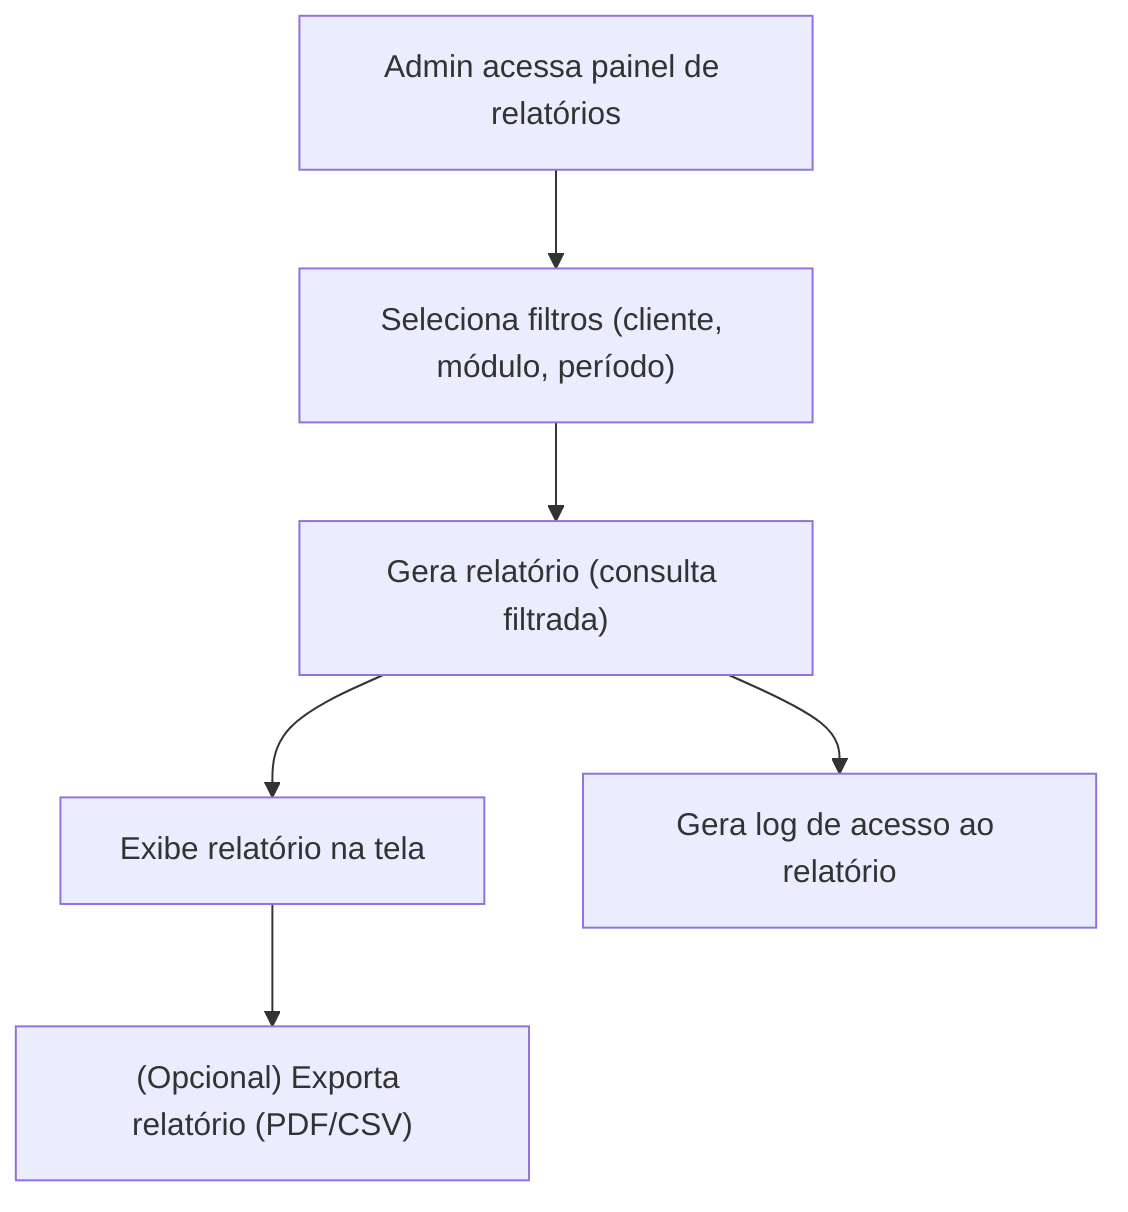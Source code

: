 flowchart TD
    R1["Admin acessa painel de relatórios"]
    R2["Seleciona filtros (cliente, módulo, período)"]
    R3["Gera relatório (consulta filtrada)"]
    R4["Exibe relatório na tela"]
    R5["(Opcional) Exporta relatório (PDF/CSV)"]
    R6["Gera log de acesso ao relatório"]
    R1 --> R2 --> R3 --> R4
    R4 --> R5
    R3 --> R6